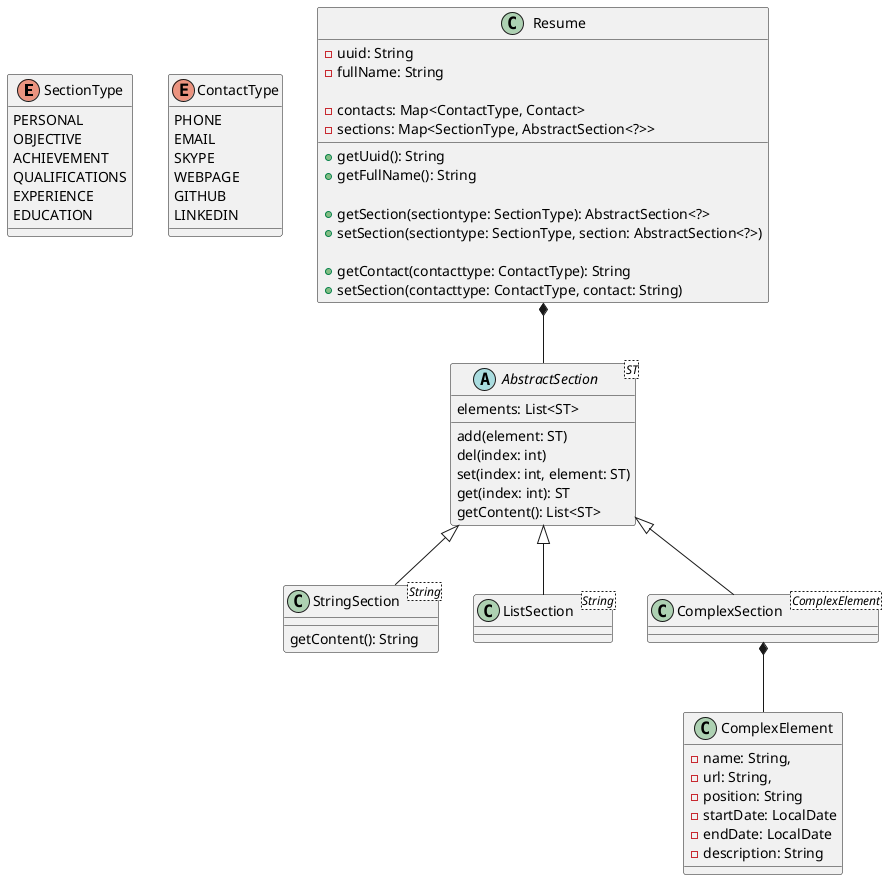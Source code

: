 @startuml

enum SectionType {
    PERSONAL
    OBJECTIVE
    ACHIEVEMENT
    QUALIFICATIONS
    EXPERIENCE
    EDUCATION
}

enum ContactType {
    PHONE
    EMAIL
    SKYPE
    WEBPAGE
    GITHUB
    LINKEDIN
}

class Resume {
    - uuid: String
    - fullName: String

    - contacts: Map<ContactType, Contact>
    - sections: Map<SectionType, AbstractSection<?>>

    + getUuid(): String
    + getFullName(): String

    + getSection(sectiontype: SectionType): AbstractSection<?>
    + setSection(sectiontype: SectionType, section: AbstractSection<?>)

    + getContact(contacttype: ContactType): String
    + setSection(contacttype: ContactType, contact: String)
}

abstract class AbstractSection<ST> {
    elements: List<ST>

    add(element: ST)
    del(index: int)
    set(index: int, element: ST)
    get(index: int): ST
    getContent(): List<ST>
}

class StringSection<String> extends AbstractSection {
    getContent(): String
}

class ListSection<String> extends AbstractSection

class ComplexElement {
    - name: String,
    - url: String,
    - position: String
    - startDate: LocalDate
    - endDate: LocalDate
    - description: String
}

class ComplexSection<ComplexElement> extends AbstractSection

Resume *-- AbstractSection
ComplexSection *-- ComplexElement

@enduml